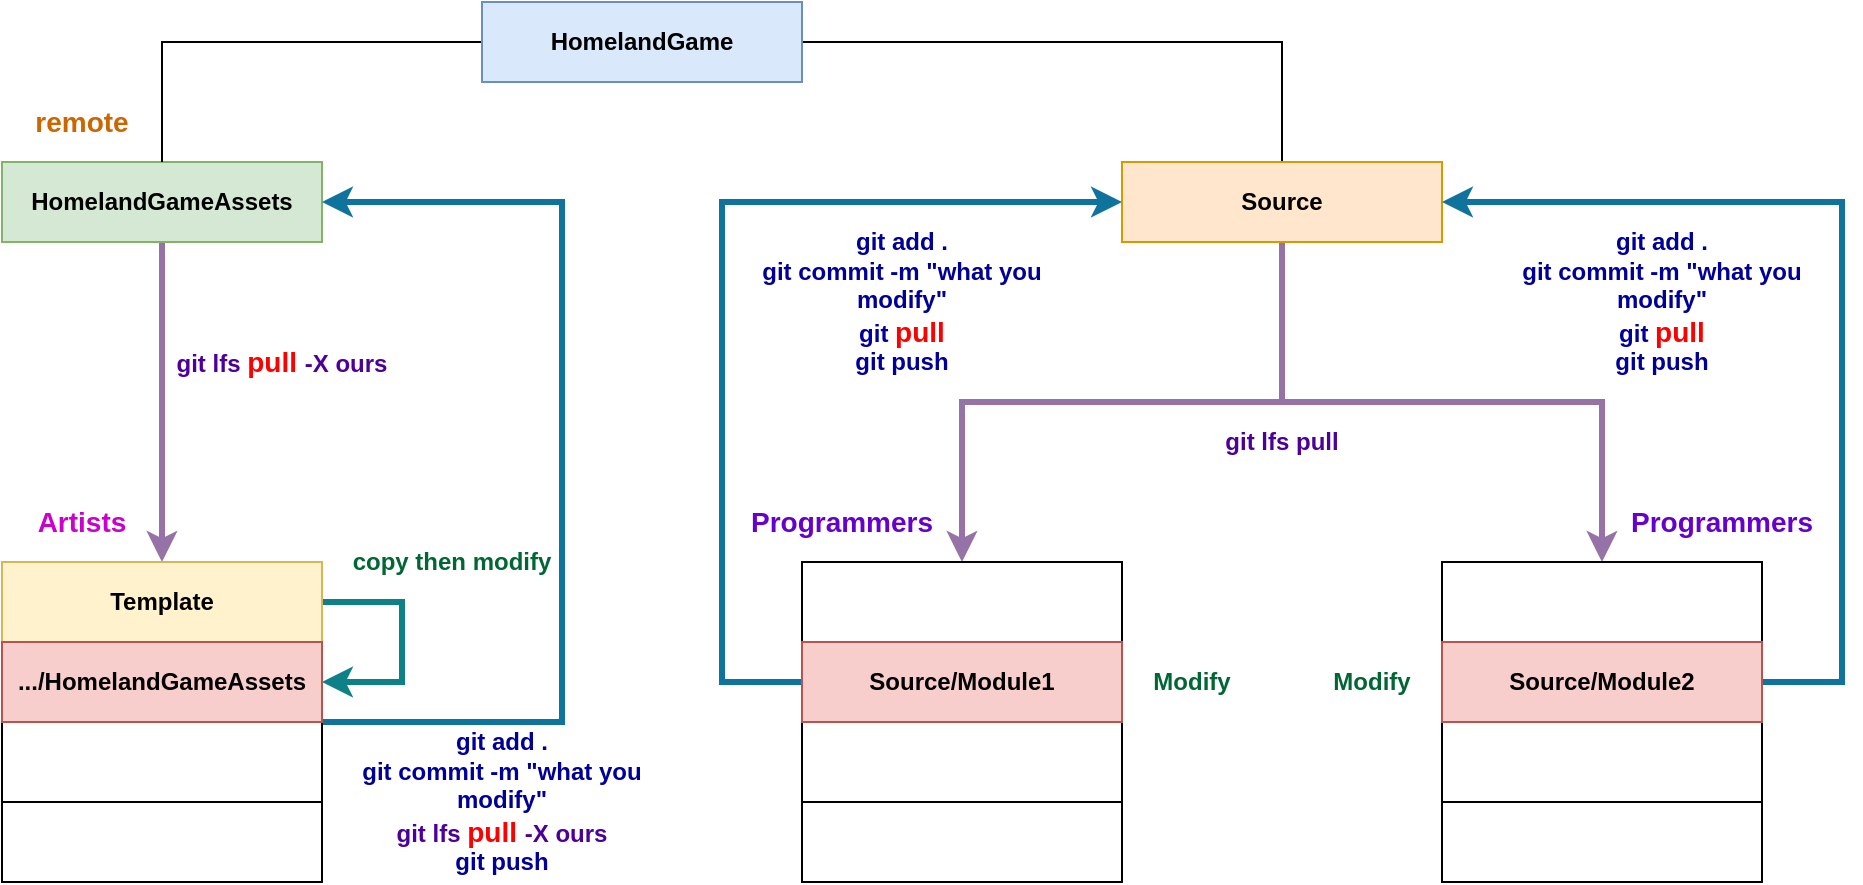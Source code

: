 <mxfile version="22.1.2" type="device">
  <diagram name="第 1 页" id="MFOLSfZtmPzOwOTMhl4v">
    <mxGraphModel dx="1098" dy="988" grid="1" gridSize="10" guides="1" tooltips="1" connect="1" arrows="1" fold="1" page="1" pageScale="1" pageWidth="827" pageHeight="1169" math="0" shadow="0">
      <root>
        <mxCell id="0" />
        <mxCell id="1" parent="0" />
        <mxCell id="3UC5Rs5W0Kwzz4L8c9O8-13" style="edgeStyle=orthogonalEdgeStyle;rounded=0;orthogonalLoop=1;jettySize=auto;html=1;entryX=1;entryY=1;entryDx=0;entryDy=0;fillColor=#e1d5e7;strokeColor=#9673a6;strokeWidth=3;fontSize=12;fontStyle=1" edge="1" parent="1" source="3UC5Rs5W0Kwzz4L8c9O8-1" target="3UC5Rs5W0Kwzz4L8c9O8-4">
          <mxGeometry relative="1" as="geometry">
            <Array as="points">
              <mxPoint x="120" y="250" />
              <mxPoint x="120" y="250" />
            </Array>
          </mxGeometry>
        </mxCell>
        <mxCell id="3UC5Rs5W0Kwzz4L8c9O8-1" value="HomelandGameAssets" style="rounded=0;whiteSpace=wrap;html=1;fillColor=#d5e8d4;strokeColor=#82b366;fontSize=12;fontStyle=1" vertex="1" parent="1">
          <mxGeometry x="40" y="120" width="160" height="40" as="geometry" />
        </mxCell>
        <mxCell id="3UC5Rs5W0Kwzz4L8c9O8-19" style="edgeStyle=orthogonalEdgeStyle;rounded=0;orthogonalLoop=1;jettySize=auto;html=1;endArrow=none;endFill=0;fontSize=12;fontStyle=1" edge="1" parent="1" source="3UC5Rs5W0Kwzz4L8c9O8-2" target="3UC5Rs5W0Kwzz4L8c9O8-1">
          <mxGeometry relative="1" as="geometry" />
        </mxCell>
        <mxCell id="3UC5Rs5W0Kwzz4L8c9O8-20" style="edgeStyle=orthogonalEdgeStyle;rounded=0;orthogonalLoop=1;jettySize=auto;html=1;entryX=0.5;entryY=0;entryDx=0;entryDy=0;endArrow=none;endFill=0;fontSize=12;fontStyle=1" edge="1" parent="1" source="3UC5Rs5W0Kwzz4L8c9O8-2" target="3UC5Rs5W0Kwzz4L8c9O8-3">
          <mxGeometry relative="1" as="geometry" />
        </mxCell>
        <mxCell id="3UC5Rs5W0Kwzz4L8c9O8-2" value="HomelandGame" style="rounded=0;whiteSpace=wrap;html=1;fillColor=#dae8fc;strokeColor=#6c8ebf;fontSize=12;fontStyle=1" vertex="1" parent="1">
          <mxGeometry x="280" y="40" width="160" height="40" as="geometry" />
        </mxCell>
        <mxCell id="3UC5Rs5W0Kwzz4L8c9O8-29" style="edgeStyle=orthogonalEdgeStyle;rounded=0;orthogonalLoop=1;jettySize=auto;html=1;exitX=0.5;exitY=1;exitDx=0;exitDy=0;fillColor=#e1d5e7;strokeColor=#9673a6;strokeWidth=3;fontSize=12;fontStyle=1" edge="1" parent="1" source="3UC5Rs5W0Kwzz4L8c9O8-3" target="3UC5Rs5W0Kwzz4L8c9O8-22">
          <mxGeometry relative="1" as="geometry" />
        </mxCell>
        <mxCell id="3UC5Rs5W0Kwzz4L8c9O8-39" style="edgeStyle=orthogonalEdgeStyle;rounded=0;orthogonalLoop=1;jettySize=auto;html=1;entryX=0.5;entryY=0;entryDx=0;entryDy=0;exitX=0.5;exitY=1;exitDx=0;exitDy=0;fillColor=#e1d5e7;strokeColor=#9673a6;strokeWidth=3;fontSize=12;fontStyle=1" edge="1" parent="1" source="3UC5Rs5W0Kwzz4L8c9O8-3" target="3UC5Rs5W0Kwzz4L8c9O8-33">
          <mxGeometry relative="1" as="geometry">
            <Array as="points">
              <mxPoint x="680" y="240" />
              <mxPoint x="840" y="240" />
            </Array>
          </mxGeometry>
        </mxCell>
        <mxCell id="3UC5Rs5W0Kwzz4L8c9O8-3" value="Source" style="rounded=0;whiteSpace=wrap;html=1;fillColor=#ffe6cc;strokeColor=#d79b00;fontSize=12;fontStyle=1" vertex="1" parent="1">
          <mxGeometry x="600" y="120" width="160" height="40" as="geometry" />
        </mxCell>
        <mxCell id="3UC5Rs5W0Kwzz4L8c9O8-4" value="&lt;font style=&quot;font-size: 14px;&quot; color=&quot;#cc00cc&quot;&gt;Artists&lt;/font&gt;" style="text;html=1;strokeColor=none;fillColor=none;align=center;verticalAlign=middle;whiteSpace=wrap;rounded=0;fontSize=12;fontStyle=1" vertex="1" parent="1">
          <mxGeometry x="40" y="280" width="80" height="40" as="geometry" />
        </mxCell>
        <mxCell id="3UC5Rs5W0Kwzz4L8c9O8-17" style="edgeStyle=orthogonalEdgeStyle;rounded=0;orthogonalLoop=1;jettySize=auto;html=1;entryX=1;entryY=0.5;entryDx=0;entryDy=0;fillColor=#b1ddf0;strokeColor=#10739e;strokeWidth=3;fontSize=12;fontStyle=1" edge="1" parent="1" source="3UC5Rs5W0Kwzz4L8c9O8-5" target="3UC5Rs5W0Kwzz4L8c9O8-1">
          <mxGeometry relative="1" as="geometry">
            <Array as="points">
              <mxPoint x="320" y="400" />
              <mxPoint x="320" y="140" />
            </Array>
          </mxGeometry>
        </mxCell>
        <mxCell id="3UC5Rs5W0Kwzz4L8c9O8-5" value="" style="rounded=0;whiteSpace=wrap;html=1;fontSize=12;fontStyle=1" vertex="1" parent="1">
          <mxGeometry x="40" y="320" width="160" height="160" as="geometry" />
        </mxCell>
        <mxCell id="3UC5Rs5W0Kwzz4L8c9O8-6" value="" style="endArrow=none;html=1;rounded=0;exitX=0;exitY=0.25;exitDx=0;exitDy=0;entryX=1;entryY=0.25;entryDx=0;entryDy=0;fontSize=12;fontStyle=1" edge="1" parent="1" source="3UC5Rs5W0Kwzz4L8c9O8-5" target="3UC5Rs5W0Kwzz4L8c9O8-5">
          <mxGeometry width="50" height="50" relative="1" as="geometry">
            <mxPoint x="40" y="350" as="sourcePoint" />
            <mxPoint x="90" y="300" as="targetPoint" />
          </mxGeometry>
        </mxCell>
        <mxCell id="3UC5Rs5W0Kwzz4L8c9O8-7" value="" style="endArrow=none;html=1;rounded=0;exitX=0;exitY=0.5;exitDx=0;exitDy=0;entryX=1;entryY=0.5;entryDx=0;entryDy=0;fontSize=12;fontStyle=1" edge="1" parent="1" source="3UC5Rs5W0Kwzz4L8c9O8-5" target="3UC5Rs5W0Kwzz4L8c9O8-5">
          <mxGeometry width="50" height="50" relative="1" as="geometry">
            <mxPoint x="50" y="358" as="sourcePoint" />
            <mxPoint x="170" y="358" as="targetPoint" />
          </mxGeometry>
        </mxCell>
        <mxCell id="3UC5Rs5W0Kwzz4L8c9O8-8" value="" style="endArrow=none;html=1;rounded=0;exitX=0;exitY=0.75;exitDx=0;exitDy=0;entryX=1;entryY=0.75;entryDx=0;entryDy=0;fontSize=12;fontStyle=1" edge="1" parent="1" source="3UC5Rs5W0Kwzz4L8c9O8-5" target="3UC5Rs5W0Kwzz4L8c9O8-5">
          <mxGeometry width="50" height="50" relative="1" as="geometry">
            <mxPoint x="50" y="385" as="sourcePoint" />
            <mxPoint x="170" y="385" as="targetPoint" />
          </mxGeometry>
        </mxCell>
        <mxCell id="3UC5Rs5W0Kwzz4L8c9O8-12" style="edgeStyle=orthogonalEdgeStyle;rounded=0;orthogonalLoop=1;jettySize=auto;html=1;exitX=1;exitY=0.5;exitDx=0;exitDy=0;fillColor=#b0e3e6;strokeColor=#0e8088;strokeWidth=3;fontSize=12;fontStyle=1" edge="1" parent="1" source="3UC5Rs5W0Kwzz4L8c9O8-9" target="3UC5Rs5W0Kwzz4L8c9O8-10">
          <mxGeometry relative="1" as="geometry">
            <mxPoint x="200" y="340" as="sourcePoint" />
            <Array as="points">
              <mxPoint x="240" y="340" />
              <mxPoint x="240" y="380" />
            </Array>
          </mxGeometry>
        </mxCell>
        <mxCell id="3UC5Rs5W0Kwzz4L8c9O8-9" value="Template" style="text;html=1;strokeColor=#d6b656;fillColor=#fff2cc;align=center;verticalAlign=middle;whiteSpace=wrap;rounded=0;fontSize=12;fontStyle=1" vertex="1" parent="1">
          <mxGeometry x="40" y="320" width="160" height="40" as="geometry" />
        </mxCell>
        <mxCell id="3UC5Rs5W0Kwzz4L8c9O8-10" value=".../HomelandGameAssets" style="text;html=1;strokeColor=#b85450;fillColor=#f8cecc;align=center;verticalAlign=middle;whiteSpace=wrap;rounded=0;fontSize=12;fontStyle=1" vertex="1" parent="1">
          <mxGeometry x="40" y="360" width="160" height="40" as="geometry" />
        </mxCell>
        <mxCell id="3UC5Rs5W0Kwzz4L8c9O8-11" value="&lt;font style=&quot;font-size: 14px;&quot; color=&quot;#cc6600&quot;&gt;remote&lt;/font&gt;" style="text;html=1;strokeColor=none;fillColor=none;align=center;verticalAlign=middle;whiteSpace=wrap;rounded=0;fontSize=12;fontStyle=1" vertex="1" parent="1">
          <mxGeometry x="40" y="80" width="80" height="40" as="geometry" />
        </mxCell>
        <mxCell id="3UC5Rs5W0Kwzz4L8c9O8-14" value="&lt;font color=&quot;#4c0099&quot; style=&quot;font-size: 12px;&quot;&gt;git lfs &lt;/font&gt;&lt;font color=&quot;#ff0000&quot; style=&quot;font-size: 14px;&quot;&gt;pull &lt;/font&gt;&lt;font color=&quot;#4c0099&quot; style=&quot;font-size: 12px;&quot;&gt;-X ours&lt;/font&gt;" style="text;html=1;strokeColor=none;fillColor=none;align=center;verticalAlign=middle;whiteSpace=wrap;rounded=0;fontSize=12;fontStyle=1" vertex="1" parent="1">
          <mxGeometry x="120" y="200" width="120" height="40" as="geometry" />
        </mxCell>
        <mxCell id="3UC5Rs5W0Kwzz4L8c9O8-15" value="&lt;font color=&quot;#006633&quot; style=&quot;font-size: 12px;&quot;&gt;copy then modify&lt;/font&gt;" style="text;html=1;strokeColor=none;fillColor=none;align=center;verticalAlign=middle;whiteSpace=wrap;rounded=0;fontSize=12;fontStyle=1" vertex="1" parent="1">
          <mxGeometry x="210" y="300" width="110" height="40" as="geometry" />
        </mxCell>
        <mxCell id="3UC5Rs5W0Kwzz4L8c9O8-18" value="&lt;font color=&quot;#000099&quot;&gt;git add .&lt;br style=&quot;font-size: 12px;&quot;&gt;git commit -m &quot;what you modify&quot;&lt;br&gt;&lt;/font&gt;&lt;font style=&quot;border-color: var(--border-color);&quot; color=&quot;#4c0099&quot;&gt;git lfs&amp;nbsp;&lt;/font&gt;&lt;font style=&quot;border-color: var(--border-color); font-size: 14px;&quot; color=&quot;#ff0000&quot;&gt;pull&amp;nbsp;&lt;/font&gt;&lt;font style=&quot;border-color: var(--border-color);&quot; color=&quot;#4c0099&quot;&gt;-X ours&lt;/font&gt;&lt;br style=&quot;font-size: 12px;&quot;&gt;&lt;font color=&quot;#000099&quot;&gt;git push&lt;/font&gt;" style="text;html=1;strokeColor=none;fillColor=none;align=center;verticalAlign=middle;whiteSpace=wrap;rounded=0;fontSize=12;fontStyle=1" vertex="1" parent="1">
          <mxGeometry x="200" y="400" width="180" height="80" as="geometry" />
        </mxCell>
        <mxCell id="3UC5Rs5W0Kwzz4L8c9O8-21" value="&lt;font style=&quot;font-size: 14px;&quot; color=&quot;#6600cc&quot;&gt;Programmers&lt;/font&gt;" style="text;html=1;strokeColor=none;fillColor=none;align=center;verticalAlign=middle;whiteSpace=wrap;rounded=0;fontSize=12;fontStyle=1" vertex="1" parent="1">
          <mxGeometry x="420" y="280" width="80" height="40" as="geometry" />
        </mxCell>
        <mxCell id="3UC5Rs5W0Kwzz4L8c9O8-22" value="" style="rounded=0;whiteSpace=wrap;html=1;fontSize=12;fontStyle=1" vertex="1" parent="1">
          <mxGeometry x="440" y="320" width="160" height="160" as="geometry" />
        </mxCell>
        <mxCell id="3UC5Rs5W0Kwzz4L8c9O8-23" value="" style="endArrow=none;html=1;rounded=0;exitX=0;exitY=0.25;exitDx=0;exitDy=0;entryX=1;entryY=0.25;entryDx=0;entryDy=0;fontSize=12;fontStyle=1" edge="1" parent="1" source="3UC5Rs5W0Kwzz4L8c9O8-22" target="3UC5Rs5W0Kwzz4L8c9O8-22">
          <mxGeometry width="50" height="50" relative="1" as="geometry">
            <mxPoint x="440" y="350" as="sourcePoint" />
            <mxPoint x="490" y="300" as="targetPoint" />
          </mxGeometry>
        </mxCell>
        <mxCell id="3UC5Rs5W0Kwzz4L8c9O8-24" value="" style="endArrow=none;html=1;rounded=0;exitX=0;exitY=0.5;exitDx=0;exitDy=0;entryX=1;entryY=0.5;entryDx=0;entryDy=0;fontSize=12;fontStyle=1" edge="1" parent="1" source="3UC5Rs5W0Kwzz4L8c9O8-22" target="3UC5Rs5W0Kwzz4L8c9O8-22">
          <mxGeometry width="50" height="50" relative="1" as="geometry">
            <mxPoint x="450" y="358" as="sourcePoint" />
            <mxPoint x="570" y="358" as="targetPoint" />
          </mxGeometry>
        </mxCell>
        <mxCell id="3UC5Rs5W0Kwzz4L8c9O8-25" value="" style="endArrow=none;html=1;rounded=0;exitX=0;exitY=0.75;exitDx=0;exitDy=0;entryX=1;entryY=0.75;entryDx=0;entryDy=0;fontSize=12;fontStyle=1" edge="1" parent="1" source="3UC5Rs5W0Kwzz4L8c9O8-22" target="3UC5Rs5W0Kwzz4L8c9O8-22">
          <mxGeometry width="50" height="50" relative="1" as="geometry">
            <mxPoint x="450" y="385" as="sourcePoint" />
            <mxPoint x="570" y="385" as="targetPoint" />
          </mxGeometry>
        </mxCell>
        <mxCell id="3UC5Rs5W0Kwzz4L8c9O8-41" style="edgeStyle=orthogonalEdgeStyle;rounded=0;orthogonalLoop=1;jettySize=auto;html=1;entryX=0;entryY=0.5;entryDx=0;entryDy=0;fillColor=#b1ddf0;strokeColor=#10739e;strokeWidth=3;fontSize=12;fontStyle=1" edge="1" parent="1" source="3UC5Rs5W0Kwzz4L8c9O8-27" target="3UC5Rs5W0Kwzz4L8c9O8-3">
          <mxGeometry relative="1" as="geometry">
            <Array as="points">
              <mxPoint x="400" y="380" />
              <mxPoint x="400" y="140" />
            </Array>
          </mxGeometry>
        </mxCell>
        <mxCell id="3UC5Rs5W0Kwzz4L8c9O8-27" value="Source/Module1" style="text;html=1;strokeColor=#b85450;fillColor=#f8cecc;align=center;verticalAlign=middle;whiteSpace=wrap;rounded=0;fontSize=12;fontStyle=1" vertex="1" parent="1">
          <mxGeometry x="440" y="360" width="160" height="40" as="geometry" />
        </mxCell>
        <mxCell id="3UC5Rs5W0Kwzz4L8c9O8-28" value="&lt;font color=&quot;#006633&quot;&gt;Modify&lt;/font&gt;" style="text;html=1;strokeColor=none;fillColor=none;align=center;verticalAlign=middle;whiteSpace=wrap;rounded=0;fontSize=12;fontStyle=1" vertex="1" parent="1">
          <mxGeometry x="600" y="360" width="70" height="40" as="geometry" />
        </mxCell>
        <mxCell id="3UC5Rs5W0Kwzz4L8c9O8-32" value="&lt;font style=&quot;font-size: 14px;&quot; color=&quot;#6600cc&quot;&gt;Programmers&lt;/font&gt;" style="text;html=1;strokeColor=none;fillColor=none;align=center;verticalAlign=middle;whiteSpace=wrap;rounded=0;fontSize=12;fontStyle=1" vertex="1" parent="1">
          <mxGeometry x="860" y="280" width="80" height="40" as="geometry" />
        </mxCell>
        <mxCell id="3UC5Rs5W0Kwzz4L8c9O8-33" value="" style="rounded=0;whiteSpace=wrap;html=1;fontSize=12;fontStyle=1" vertex="1" parent="1">
          <mxGeometry x="760" y="320" width="160" height="160" as="geometry" />
        </mxCell>
        <mxCell id="3UC5Rs5W0Kwzz4L8c9O8-34" value="" style="endArrow=none;html=1;rounded=0;exitX=0;exitY=0.25;exitDx=0;exitDy=0;entryX=1;entryY=0.25;entryDx=0;entryDy=0;fontSize=12;fontStyle=1" edge="1" parent="1" source="3UC5Rs5W0Kwzz4L8c9O8-33" target="3UC5Rs5W0Kwzz4L8c9O8-33">
          <mxGeometry width="50" height="50" relative="1" as="geometry">
            <mxPoint x="760" y="350" as="sourcePoint" />
            <mxPoint x="810" y="300" as="targetPoint" />
          </mxGeometry>
        </mxCell>
        <mxCell id="3UC5Rs5W0Kwzz4L8c9O8-35" value="" style="endArrow=none;html=1;rounded=0;exitX=0;exitY=0.5;exitDx=0;exitDy=0;entryX=1;entryY=0.5;entryDx=0;entryDy=0;fontSize=12;fontStyle=1" edge="1" parent="1" source="3UC5Rs5W0Kwzz4L8c9O8-33" target="3UC5Rs5W0Kwzz4L8c9O8-33">
          <mxGeometry width="50" height="50" relative="1" as="geometry">
            <mxPoint x="770" y="358" as="sourcePoint" />
            <mxPoint x="890" y="358" as="targetPoint" />
          </mxGeometry>
        </mxCell>
        <mxCell id="3UC5Rs5W0Kwzz4L8c9O8-36" value="" style="endArrow=none;html=1;rounded=0;exitX=0;exitY=0.75;exitDx=0;exitDy=0;entryX=1;entryY=0.75;entryDx=0;entryDy=0;fontSize=12;fontStyle=1" edge="1" parent="1" source="3UC5Rs5W0Kwzz4L8c9O8-33" target="3UC5Rs5W0Kwzz4L8c9O8-33">
          <mxGeometry width="50" height="50" relative="1" as="geometry">
            <mxPoint x="770" y="385" as="sourcePoint" />
            <mxPoint x="890" y="385" as="targetPoint" />
          </mxGeometry>
        </mxCell>
        <mxCell id="3UC5Rs5W0Kwzz4L8c9O8-42" style="edgeStyle=orthogonalEdgeStyle;rounded=0;orthogonalLoop=1;jettySize=auto;html=1;entryX=1;entryY=0.5;entryDx=0;entryDy=0;fillColor=#b1ddf0;strokeColor=#10739e;strokeWidth=3;fontSize=12;fontStyle=1" edge="1" parent="1" source="3UC5Rs5W0Kwzz4L8c9O8-37" target="3UC5Rs5W0Kwzz4L8c9O8-3">
          <mxGeometry relative="1" as="geometry">
            <Array as="points">
              <mxPoint x="960" y="380" />
              <mxPoint x="960" y="140" />
            </Array>
          </mxGeometry>
        </mxCell>
        <mxCell id="3UC5Rs5W0Kwzz4L8c9O8-37" value="Source/Module2" style="text;html=1;strokeColor=#b85450;fillColor=#f8cecc;align=center;verticalAlign=middle;whiteSpace=wrap;rounded=0;fontSize=12;fontStyle=1" vertex="1" parent="1">
          <mxGeometry x="760" y="360" width="160" height="40" as="geometry" />
        </mxCell>
        <mxCell id="3UC5Rs5W0Kwzz4L8c9O8-38" value="&lt;font color=&quot;#006633&quot;&gt;Modify&lt;/font&gt;" style="text;html=1;strokeColor=none;fillColor=none;align=center;verticalAlign=middle;whiteSpace=wrap;rounded=0;fontSize=12;fontStyle=1" vertex="1" parent="1">
          <mxGeometry x="690" y="360" width="70" height="40" as="geometry" />
        </mxCell>
        <mxCell id="3UC5Rs5W0Kwzz4L8c9O8-40" value="&lt;font color=&quot;#4c0099&quot;&gt;git lfs pull&lt;/font&gt;" style="text;html=1;strokeColor=none;fillColor=none;align=center;verticalAlign=middle;whiteSpace=wrap;rounded=0;fontSize=12;fontStyle=1" vertex="1" parent="1">
          <mxGeometry x="640" y="240" width="80" height="40" as="geometry" />
        </mxCell>
        <mxCell id="3UC5Rs5W0Kwzz4L8c9O8-43" value="&lt;font color=&quot;#000099&quot;&gt;git add .&lt;br style=&quot;font-size: 12px;&quot;&gt;git commit -m &quot;what you modify&quot;&lt;/font&gt;&lt;font style=&quot;border-color: var(--border-color);&quot; color=&quot;#000099&quot;&gt;&lt;br style=&quot;border-color: var(--border-color);&quot;&gt;git&amp;nbsp;&lt;/font&gt;&lt;font style=&quot;border-color: var(--border-color); font-size: 14px;&quot; color=&quot;#ff0000&quot;&gt;pull&lt;/font&gt;&lt;font color=&quot;#000099&quot;&gt;&lt;br style=&quot;font-size: 12px;&quot;&gt;git push&lt;/font&gt;" style="text;html=1;strokeColor=none;fillColor=none;align=center;verticalAlign=middle;whiteSpace=wrap;rounded=0;fontSize=12;fontStyle=1" vertex="1" parent="1">
          <mxGeometry x="400" y="140" width="180" height="100" as="geometry" />
        </mxCell>
        <mxCell id="3UC5Rs5W0Kwzz4L8c9O8-44" value="&lt;font color=&quot;#000099&quot;&gt;git add .&lt;br style=&quot;font-size: 12px;&quot;&gt;git commit -m &quot;what you modify&quot;&lt;/font&gt;&lt;font style=&quot;border-color: var(--border-color);&quot; color=&quot;#000099&quot;&gt;&lt;br style=&quot;border-color: var(--border-color);&quot;&gt;git&amp;nbsp;&lt;/font&gt;&lt;font style=&quot;border-color: var(--border-color); font-size: 14px;&quot; color=&quot;#ff0000&quot;&gt;pull&lt;/font&gt;&lt;font color=&quot;#000099&quot;&gt;&lt;br style=&quot;font-size: 12px;&quot;&gt;git push&lt;/font&gt;" style="text;html=1;strokeColor=none;fillColor=none;align=center;verticalAlign=middle;whiteSpace=wrap;rounded=0;fontSize=12;fontStyle=1" vertex="1" parent="1">
          <mxGeometry x="780" y="140" width="180" height="100" as="geometry" />
        </mxCell>
      </root>
    </mxGraphModel>
  </diagram>
</mxfile>
